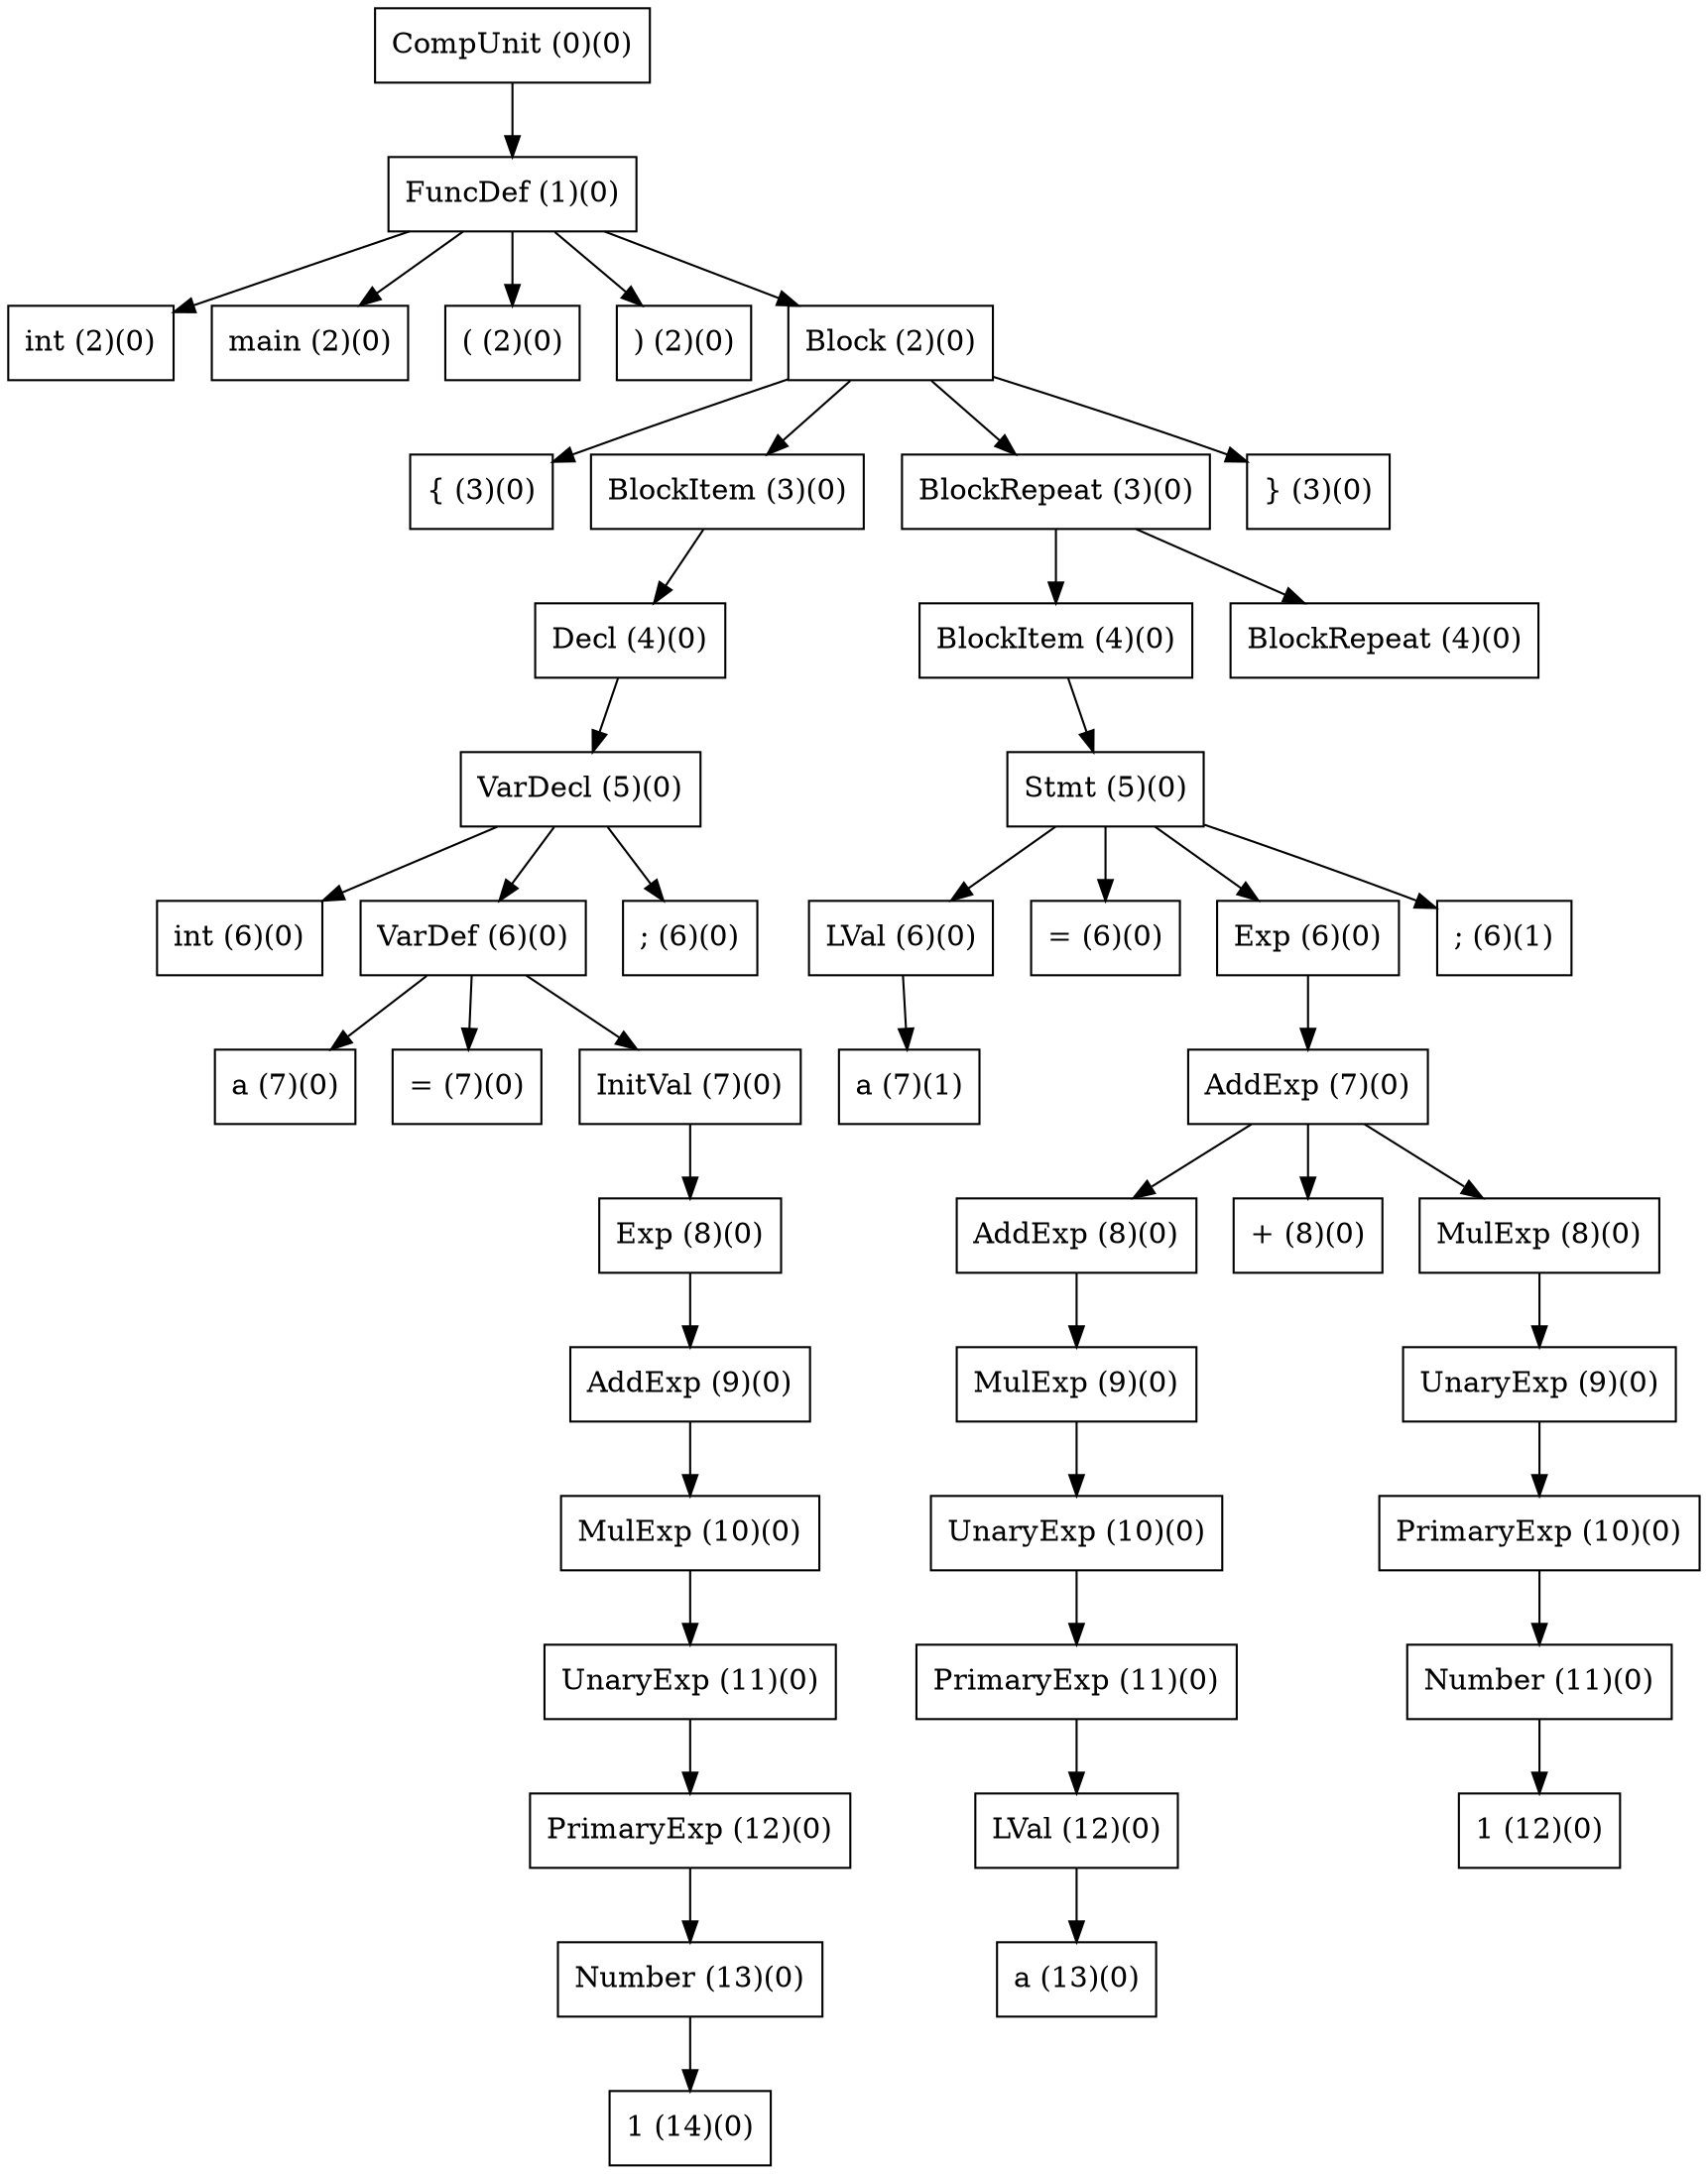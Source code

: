 digraph tree {
	fontname = "Consolas"
	fontsize = 24
	node[shape = "box"]

	"CompUnit (0)(0)" -> "FuncDef (1)(0)";
	"FuncDef (1)(0)" -> "int (2)(0)";
	"FuncDef (1)(0)" -> "main (2)(0)";
	"FuncDef (1)(0)" -> "( (2)(0)";
	"FuncDef (1)(0)" -> ") (2)(0)";
	"FuncDef (1)(0)" -> "Block (2)(0)";
	"Block (2)(0)" -> "{ (3)(0)";
	"Block (2)(0)" -> "BlockItem (3)(0)";
	"Block (2)(0)" -> "BlockRepeat (3)(0)";
	"Block (2)(0)" -> "} (3)(0)";
	"BlockItem (3)(0)" -> "Decl (4)(0)";
	"BlockRepeat (3)(0)" -> "BlockItem (4)(0)";
	"BlockRepeat (3)(0)" -> "BlockRepeat (4)(0)";
	"Decl (4)(0)" -> "VarDecl (5)(0)";
	"BlockItem (4)(0)" -> "Stmt (5)(0)";
	"VarDecl (5)(0)" -> "int (6)(0)";
	"VarDecl (5)(0)" -> "VarDef (6)(0)";
	"VarDecl (5)(0)" -> "; (6)(0)";
	"Stmt (5)(0)" -> "LVal (6)(0)";
	"Stmt (5)(0)" -> "= (6)(0)";
	"Stmt (5)(0)" -> "Exp (6)(0)";
	"Stmt (5)(0)" -> "; (6)(1)";
	"VarDef (6)(0)" -> "a (7)(0)";
	"VarDef (6)(0)" -> "= (7)(0)";
	"VarDef (6)(0)" -> "InitVal (7)(0)";
	"LVal (6)(0)" -> "a (7)(1)";
	"Exp (6)(0)" -> "AddExp (7)(0)";
	"InitVal (7)(0)" -> "Exp (8)(0)";
	"AddExp (7)(0)" -> "AddExp (8)(0)";
	"AddExp (7)(0)" -> "+ (8)(0)";
	"AddExp (7)(0)" -> "MulExp (8)(0)";
	"Exp (8)(0)" -> "AddExp (9)(0)";
	"AddExp (8)(0)" -> "MulExp (9)(0)";
	"MulExp (8)(0)" -> "UnaryExp (9)(0)";
	"AddExp (9)(0)" -> "MulExp (10)(0)";
	"MulExp (9)(0)" -> "UnaryExp (10)(0)";
	"UnaryExp (9)(0)" -> "PrimaryExp (10)(0)";
	"MulExp (10)(0)" -> "UnaryExp (11)(0)";
	"UnaryExp (10)(0)" -> "PrimaryExp (11)(0)";
	"PrimaryExp (10)(0)" -> "Number (11)(0)";
	"UnaryExp (11)(0)" -> "PrimaryExp (12)(0)";
	"PrimaryExp (11)(0)" -> "LVal (12)(0)";
	"Number (11)(0)" -> "1 (12)(0)";
	"PrimaryExp (12)(0)" -> "Number (13)(0)";
	"LVal (12)(0)" -> "a (13)(0)";
	"Number (13)(0)" -> "1 (14)(0)";
}